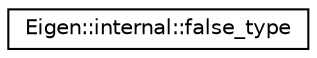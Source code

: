 digraph "Graphical Class Hierarchy"
{
  edge [fontname="Helvetica",fontsize="10",labelfontname="Helvetica",labelfontsize="10"];
  node [fontname="Helvetica",fontsize="10",shape=record];
  rankdir="LR";
  Node1 [label="Eigen::internal::false_type",height=0.2,width=0.4,color="black", fillcolor="white", style="filled",URL="$struct_eigen_1_1internal_1_1false__type.html"];
}
